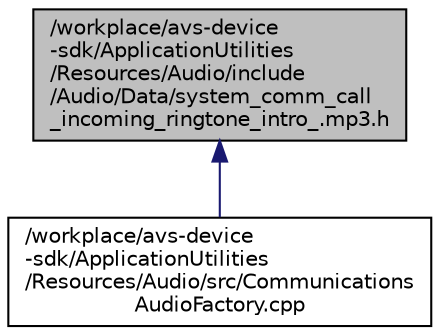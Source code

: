 digraph "/workplace/avs-device-sdk/ApplicationUtilities/Resources/Audio/include/Audio/Data/system_comm_call_incoming_ringtone_intro_.mp3.h"
{
  edge [fontname="Helvetica",fontsize="10",labelfontname="Helvetica",labelfontsize="10"];
  node [fontname="Helvetica",fontsize="10",shape=record];
  Node1 [label="/workplace/avs-device\l-sdk/ApplicationUtilities\l/Resources/Audio/include\l/Audio/Data/system_comm_call\l_incoming_ringtone_intro_.mp3.h",height=0.2,width=0.4,color="black", fillcolor="grey75", style="filled", fontcolor="black"];
  Node1 -> Node2 [dir="back",color="midnightblue",fontsize="10",style="solid",fontname="Helvetica"];
  Node2 [label="/workplace/avs-device\l-sdk/ApplicationUtilities\l/Resources/Audio/src/Communications\lAudioFactory.cpp",height=0.2,width=0.4,color="black", fillcolor="white", style="filled",URL="$_communications_audio_factory_8cpp.html"];
}
